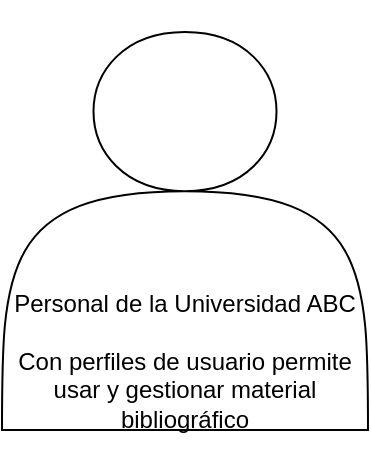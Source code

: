 <mxfile version="24.7.5">
  <diagram name="Página-1" id="MoXLmMIz6m7iZf0kqbSj">
    <mxGraphModel dx="1120" dy="876" grid="0" gridSize="10" guides="1" tooltips="1" connect="1" arrows="1" fold="1" page="0" pageScale="1" pageWidth="827" pageHeight="1169" math="0" shadow="0">
      <root>
        <mxCell id="0" />
        <mxCell id="1" parent="0" />
        <mxCell id="I-gZ1yYmanrS3FlFPK8c-1" value="&lt;div&gt;&lt;br&gt;&lt;/div&gt;&lt;div&gt;&lt;br&gt;&lt;/div&gt;&lt;div&gt;&lt;br&gt;&lt;/div&gt;&lt;div&gt;&lt;br&gt;&lt;/div&gt;&lt;div&gt;&lt;br&gt;&lt;/div&gt;&lt;div&gt;&lt;br&gt;&lt;/div&gt;&lt;div&gt;&lt;br&gt;&lt;/div&gt;&lt;div&gt;&lt;br&gt;&lt;/div&gt;&lt;div&gt;&lt;br&gt;&lt;/div&gt;&lt;div&gt;&lt;br&gt;&lt;/div&gt;Personal de la Universidad ABC&lt;div&gt;&lt;br&gt;&lt;/div&gt;&lt;div&gt;Con perfiles de usuario permite usar y gestionar material bibliográfico&lt;br&gt;&lt;div&gt;&lt;br&gt;&lt;/div&gt;&lt;/div&gt;" style="shape=actor;whiteSpace=wrap;html=1;" vertex="1" parent="1">
          <mxGeometry x="101" y="-11" width="183" height="199" as="geometry" />
        </mxCell>
      </root>
    </mxGraphModel>
  </diagram>
</mxfile>

